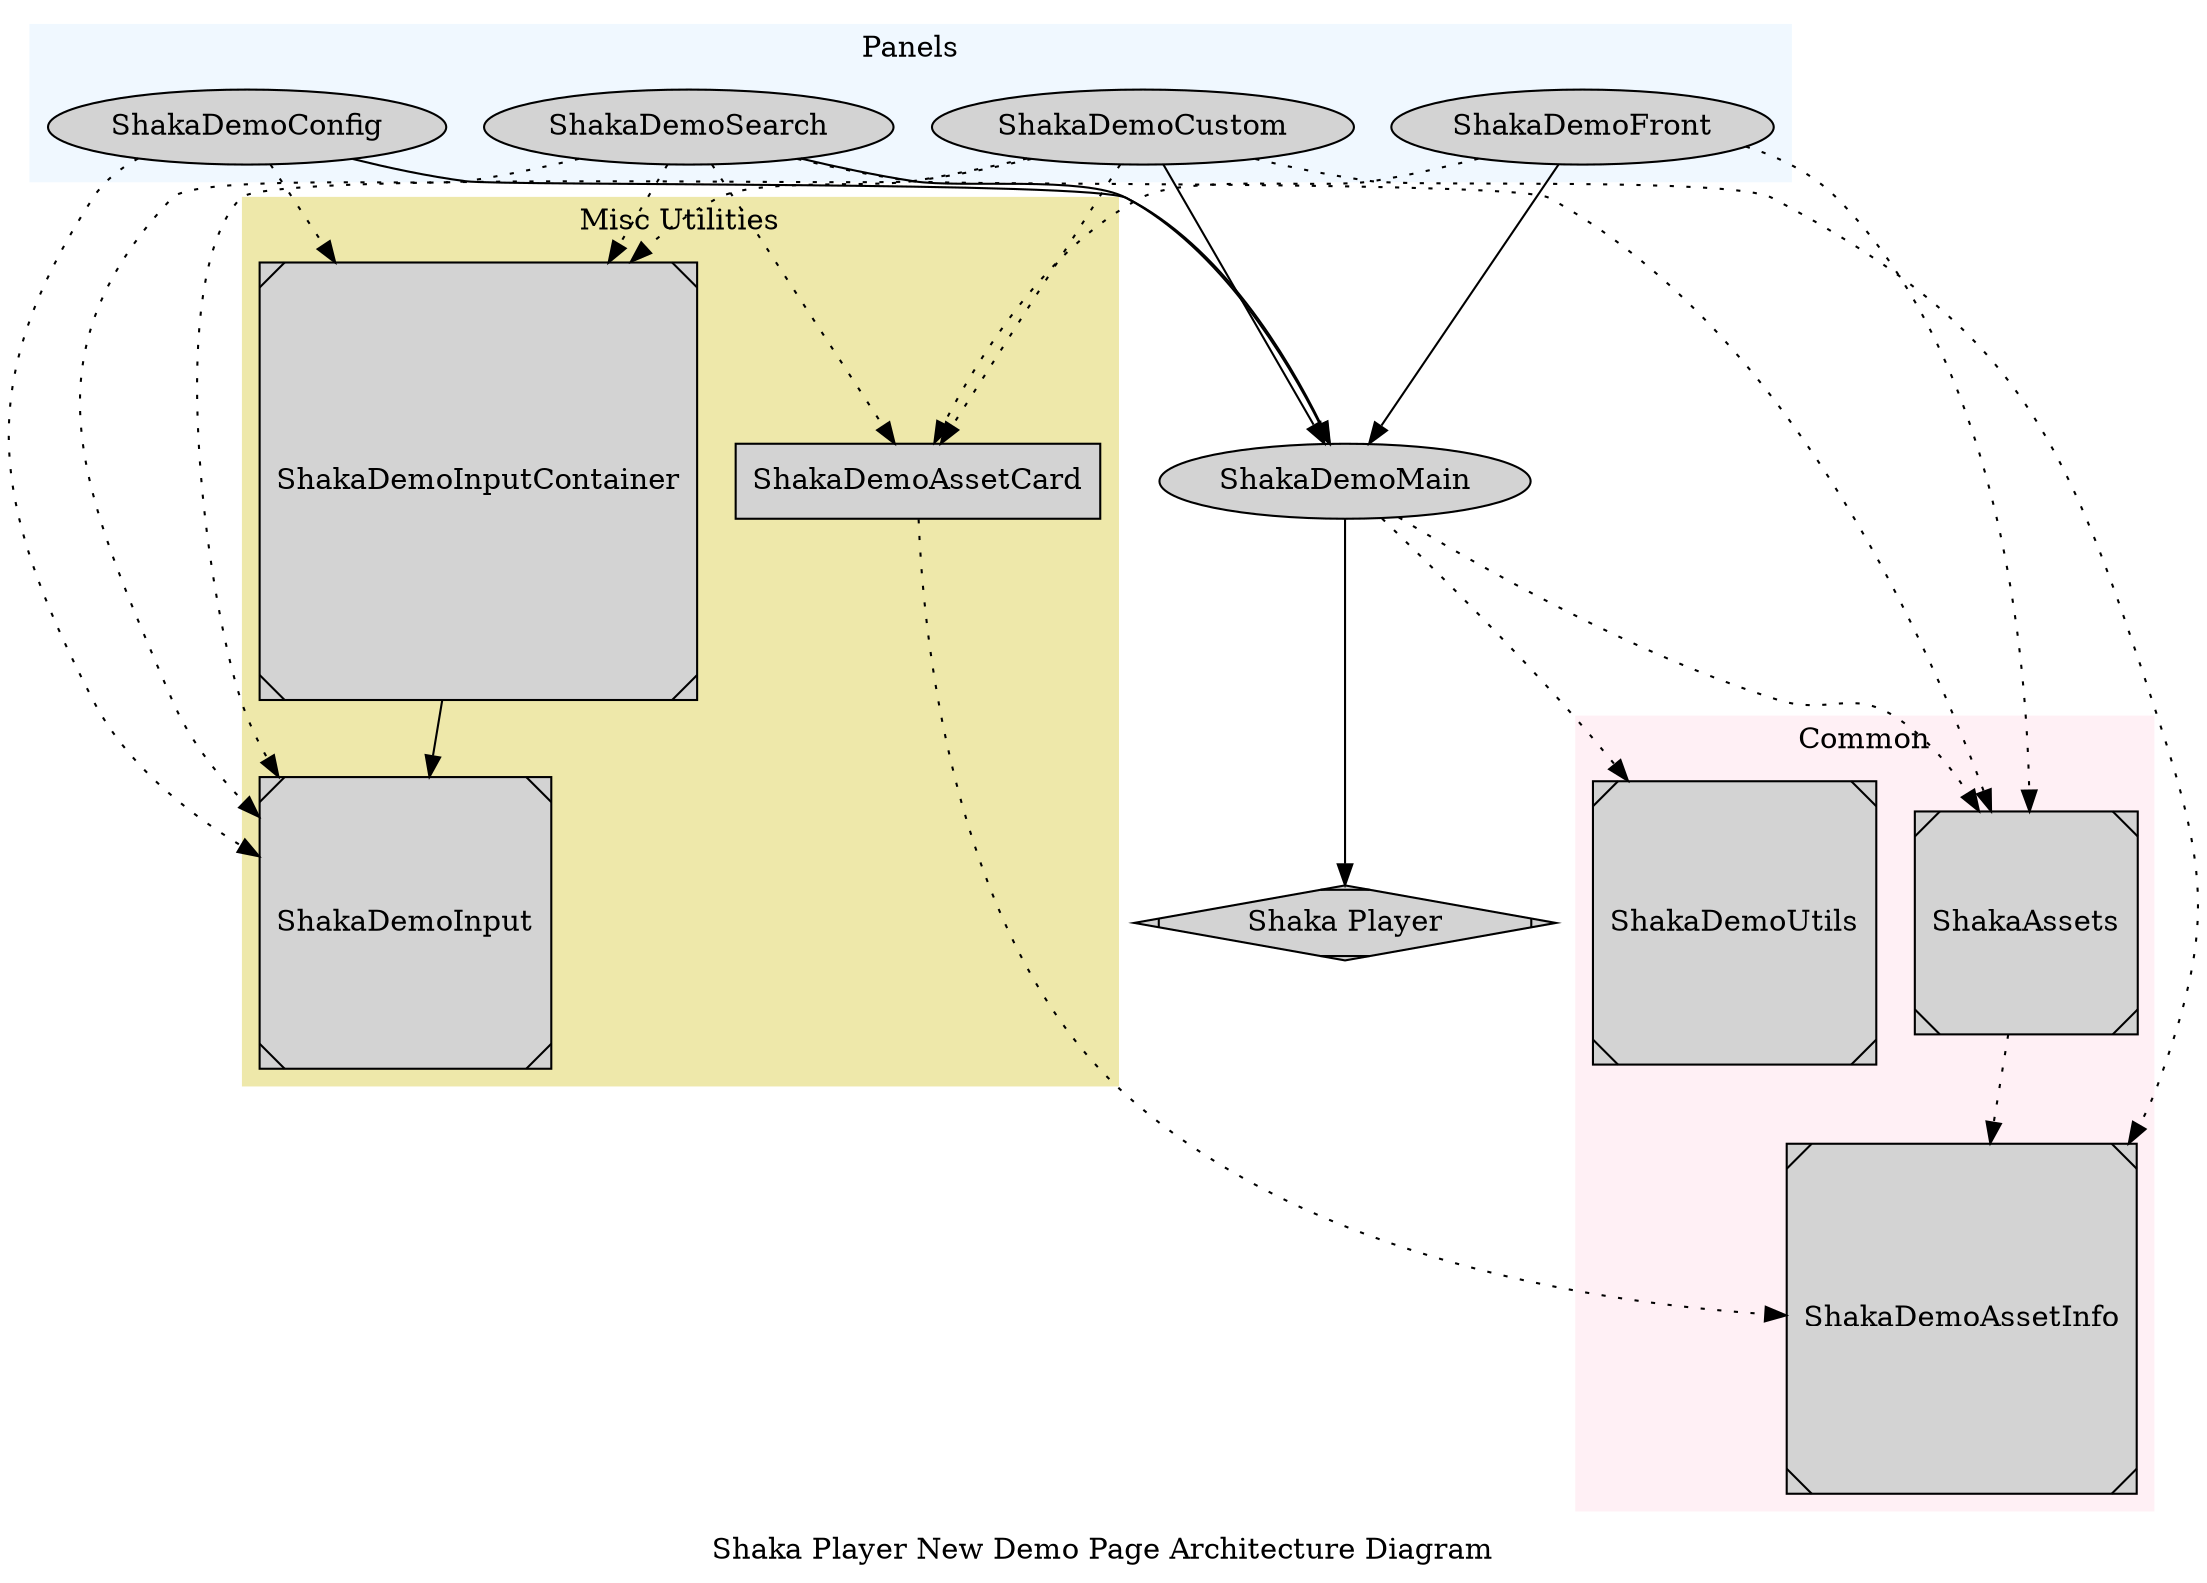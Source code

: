 # Generate png with: dot -Tpng -O newdemo.gv

digraph new_demo {
  label = "Shaka Player New Demo Page Architecture Diagram"

  node [ style = filled ]

  "ShakaDemoMain" [ shape = oval ]

  "Shaka Player" [ shape = Mdiamond ]

  subgraph cluster_new_demo_panels {
    label = "Panels"
    style = filled
    color = aliceblue
    shape = rectangle

    "ShakaDemoConfig" [ shape = oval ]
    "ShakaDemoCustom" [ shape = oval ]
    "ShakaDemoSearch" [ shape = oval ]
    "ShakaDemoFront" [ shape = oval ]
  }

  subgraph cluster_new_demo_common {
    label = "Common"
    style = filled
    color = lavenderblush
    shape = rectangle

    "ShakaDemoUtils" [ shape = Msquare ]
    "ShakaAssets" [ shape = Msquare ]
    "ShakaDemoAssetInfo" [ shape = Msquare ]
  }

  subgraph cluster_new_demo_utilities {
    label = "Misc Utilities"
    style = filled
    color = palegoldenrod
    shape = rectangle

    "ShakaDemoInput" [ shape = Msquare ]
    "ShakaDemoInputContainer" [ shape = Msquare ]
    "ShakaDemoAssetCard" [ shape = mSquare ]
  }

  # Dependencies on Shaka Player
  ShakaDemoMain -> "Shaka Player"

  # Dependencies on ShakaDemoMain
  ShakaDemoConfig -> ShakaDemoMain
  ShakaDemoCustom -> ShakaDemoMain
  ShakaDemoSearch -> ShakaDemoMain
  ShakaDemoFront -> ShakaDemoMain

  # Dependencies on ShakaDemoUtils
  ShakaDemoMain -> ShakaDemoUtils [ style = dotted ]

  # Dependencies on ShakaAssets
  ShakaDemoMain -> ShakaAssets [ style = dotted ]
  ShakaDemoSearch -> ShakaAssets [ style = dotted ]
  ShakaDemoFront -> ShakaAssets [ style = dotted ]

  # Dependencies on ShakaDemoAssetInfo
  ShakaAssets -> ShakaDemoAssetInfo [ style = dotted ]
  ShakaDemoAssetCard -> ShakaDemoAssetInfo [ style = dotted ]
  ShakaDemoCustom -> ShakaDemoAssetInfo [ style = dotted ]

  # Dependencies on ShakaDemoInput
  ShakaDemoCustom -> ShakaDemoInput [ style = dotted ]
  ShakaDemoConfig -> ShakaDemoInput [ style = dotted ]
  ShakaDemoSearch -> ShakaDemoInput [ style = dotted ]
  ShakaDemoInputContainer -> ShakaDemoInput

  # Dependencies on ShakaDemoInputContainer
  ShakaDemoCustom -> ShakaDemoInputContainer [ style = dotted ]
  ShakaDemoConfig -> ShakaDemoInputContainer [ style = dotted ]
  ShakaDemoSearch -> ShakaDemoInputContainer [ style = dotted ]

  # Dependencies on ShakaDemoAssetCard
  ShakaDemoSearch -> ShakaDemoAssetCard [ style = dotted ]
  ShakaDemoCustom -> ShakaDemoAssetCard [ style = dotted ]
  ShakaDemoFront -> ShakaDemoAssetCard [ style = dotted ]
}
